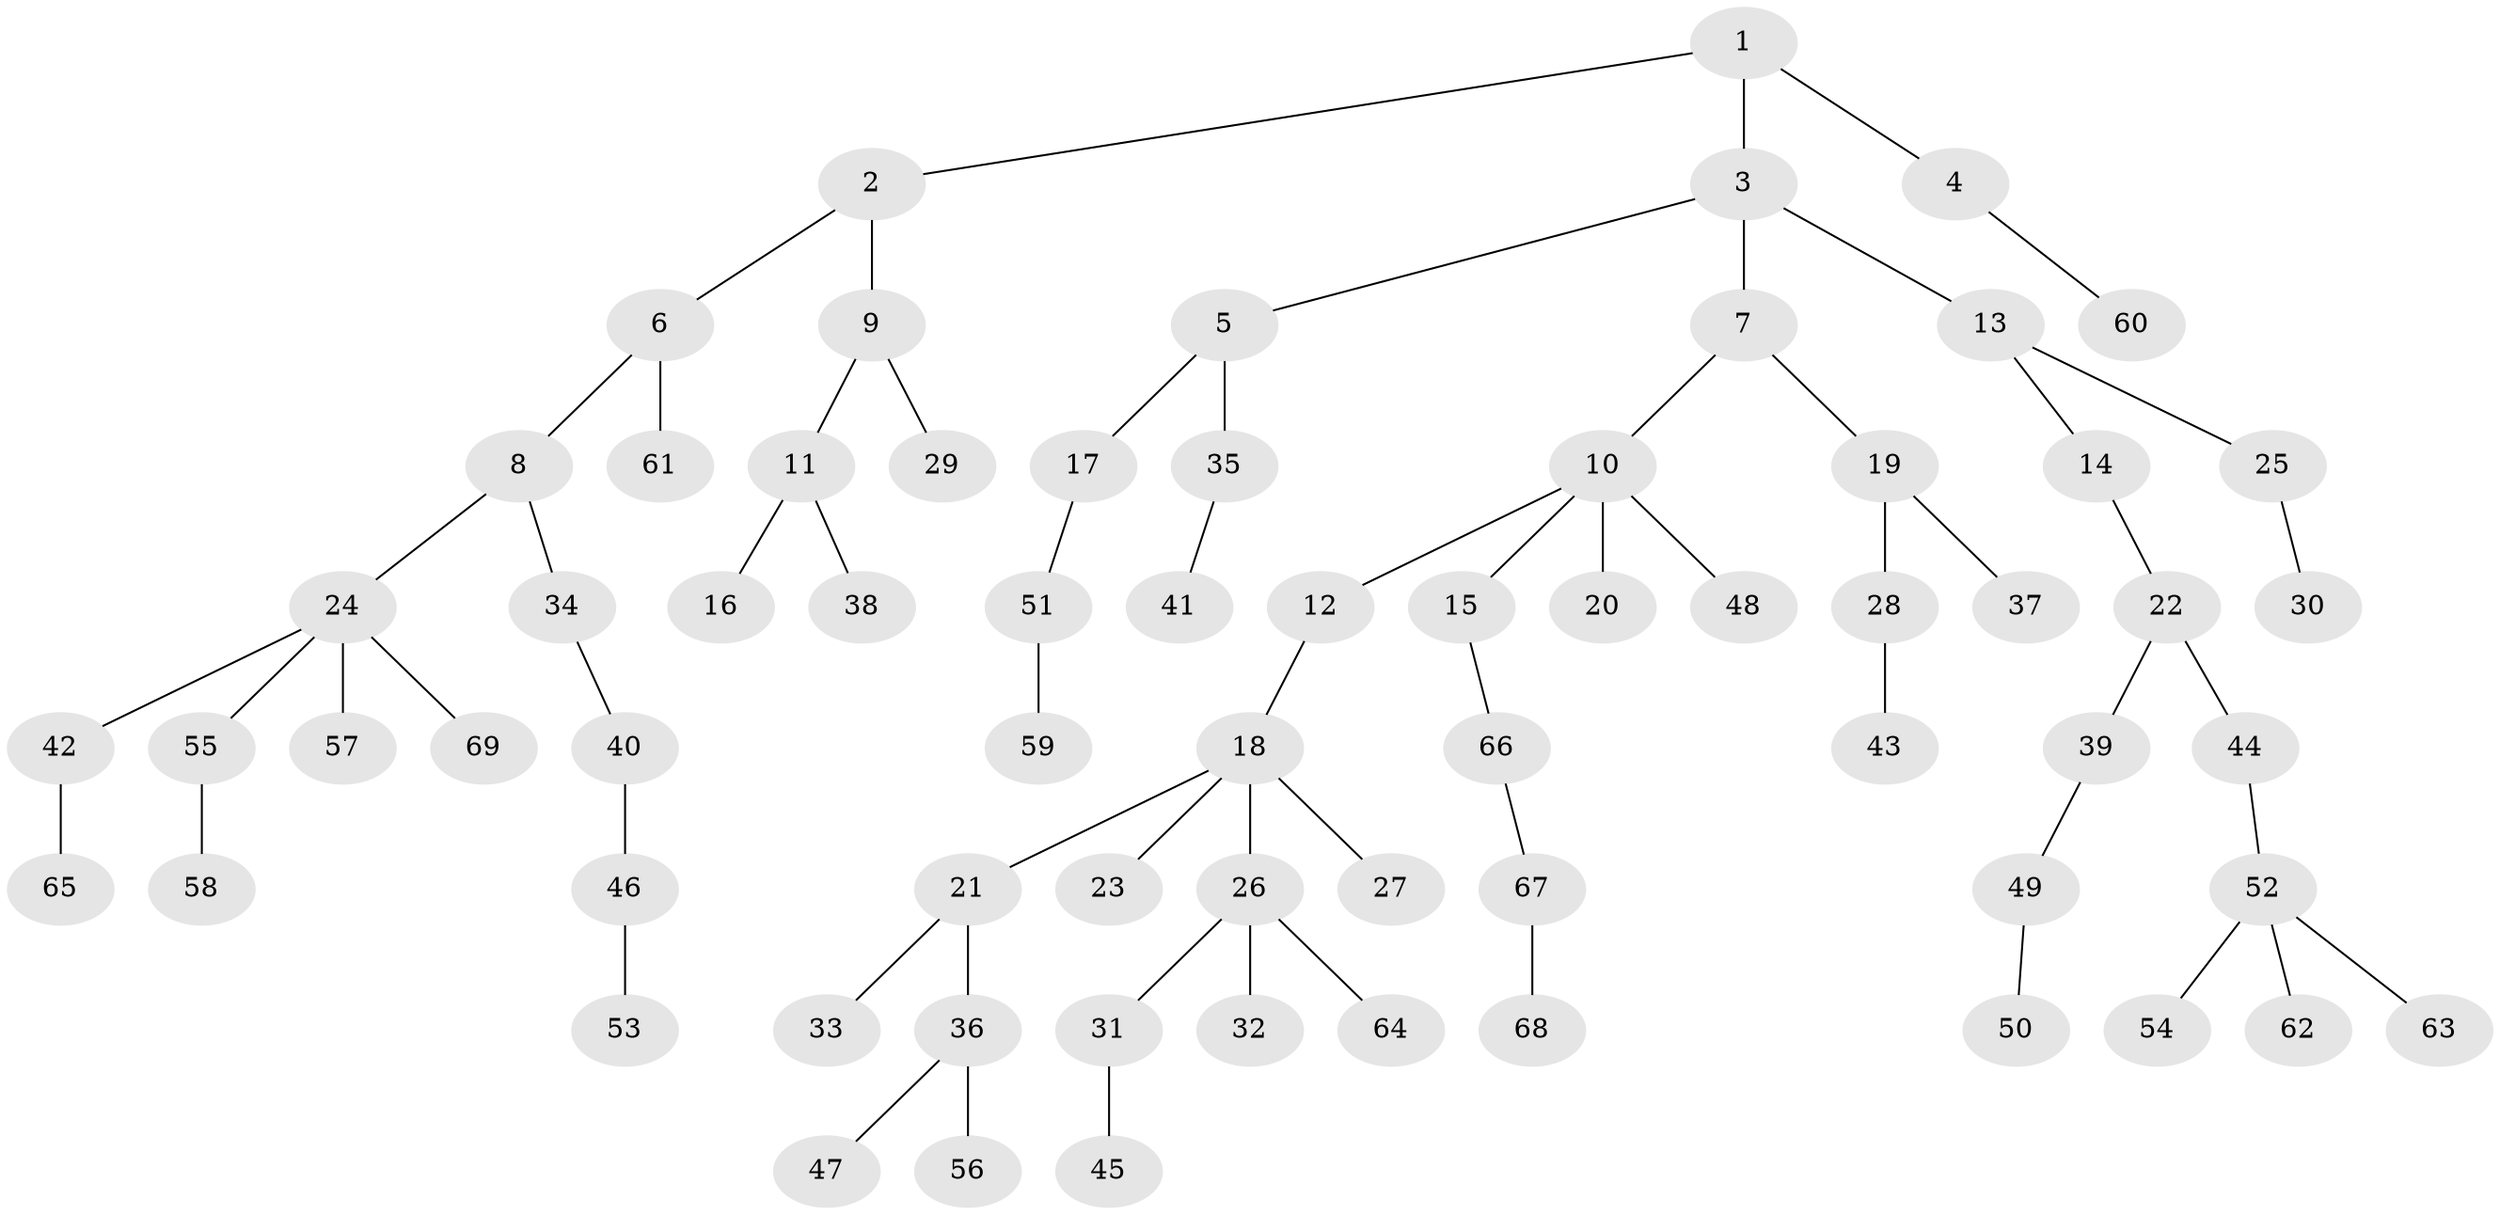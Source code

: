 // original degree distribution, {4: 0.10526315789473684, 5: 0.017543859649122806, 3: 0.13157894736842105, 6: 0.017543859649122806, 1: 0.4824561403508772, 2: 0.24561403508771928}
// Generated by graph-tools (version 1.1) at 2025/51/03/04/25 22:51:35]
// undirected, 69 vertices, 68 edges
graph export_dot {
  node [color=gray90,style=filled];
  1;
  2;
  3;
  4;
  5;
  6;
  7;
  8;
  9;
  10;
  11;
  12;
  13;
  14;
  15;
  16;
  17;
  18;
  19;
  20;
  21;
  22;
  23;
  24;
  25;
  26;
  27;
  28;
  29;
  30;
  31;
  32;
  33;
  34;
  35;
  36;
  37;
  38;
  39;
  40;
  41;
  42;
  43;
  44;
  45;
  46;
  47;
  48;
  49;
  50;
  51;
  52;
  53;
  54;
  55;
  56;
  57;
  58;
  59;
  60;
  61;
  62;
  63;
  64;
  65;
  66;
  67;
  68;
  69;
  1 -- 2 [weight=1.0];
  1 -- 3 [weight=1.0];
  1 -- 4 [weight=1.0];
  2 -- 6 [weight=1.0];
  2 -- 9 [weight=1.0];
  3 -- 5 [weight=1.0];
  3 -- 7 [weight=1.0];
  3 -- 13 [weight=1.0];
  4 -- 60 [weight=1.0];
  5 -- 17 [weight=1.0];
  5 -- 35 [weight=1.0];
  6 -- 8 [weight=1.0];
  6 -- 61 [weight=3.0];
  7 -- 10 [weight=1.0];
  7 -- 19 [weight=1.0];
  8 -- 24 [weight=1.0];
  8 -- 34 [weight=1.0];
  9 -- 11 [weight=1.0];
  9 -- 29 [weight=1.0];
  10 -- 12 [weight=1.0];
  10 -- 15 [weight=1.0];
  10 -- 20 [weight=1.0];
  10 -- 48 [weight=1.0];
  11 -- 16 [weight=1.0];
  11 -- 38 [weight=1.0];
  12 -- 18 [weight=1.0];
  13 -- 14 [weight=1.0];
  13 -- 25 [weight=1.0];
  14 -- 22 [weight=1.0];
  15 -- 66 [weight=1.0];
  17 -- 51 [weight=1.0];
  18 -- 21 [weight=1.0];
  18 -- 23 [weight=1.0];
  18 -- 26 [weight=1.0];
  18 -- 27 [weight=1.0];
  19 -- 28 [weight=1.0];
  19 -- 37 [weight=1.0];
  21 -- 33 [weight=1.0];
  21 -- 36 [weight=1.0];
  22 -- 39 [weight=1.0];
  22 -- 44 [weight=1.0];
  24 -- 42 [weight=1.0];
  24 -- 55 [weight=1.0];
  24 -- 57 [weight=1.0];
  24 -- 69 [weight=1.0];
  25 -- 30 [weight=1.0];
  26 -- 31 [weight=1.0];
  26 -- 32 [weight=1.0];
  26 -- 64 [weight=1.0];
  28 -- 43 [weight=1.0];
  31 -- 45 [weight=1.0];
  34 -- 40 [weight=1.0];
  35 -- 41 [weight=1.0];
  36 -- 47 [weight=1.0];
  36 -- 56 [weight=1.0];
  39 -- 49 [weight=1.0];
  40 -- 46 [weight=1.0];
  42 -- 65 [weight=1.0];
  44 -- 52 [weight=1.0];
  46 -- 53 [weight=1.0];
  49 -- 50 [weight=1.0];
  51 -- 59 [weight=1.0];
  52 -- 54 [weight=1.0];
  52 -- 62 [weight=1.0];
  52 -- 63 [weight=1.0];
  55 -- 58 [weight=1.0];
  66 -- 67 [weight=1.0];
  67 -- 68 [weight=1.0];
}

